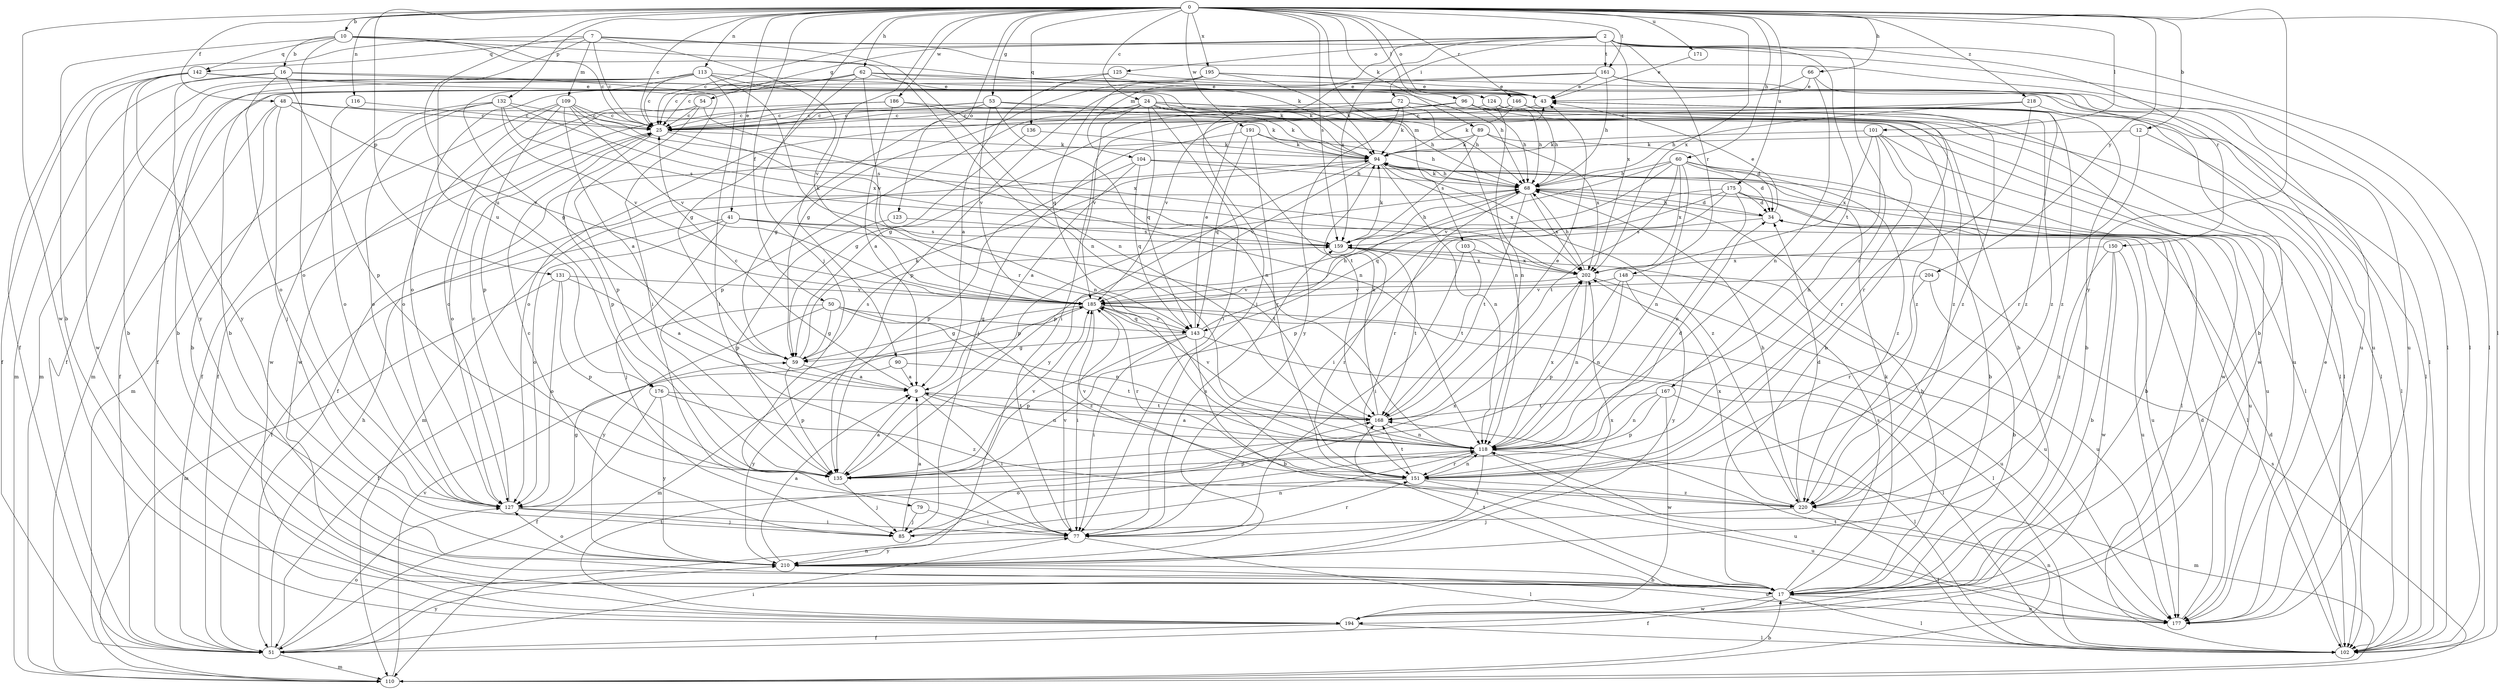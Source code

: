 strict digraph  {
0;
2;
7;
9;
10;
12;
16;
17;
24;
25;
34;
41;
43;
48;
50;
51;
53;
54;
59;
60;
62;
66;
68;
72;
77;
79;
85;
89;
90;
94;
96;
101;
102;
103;
104;
109;
110;
113;
116;
118;
123;
124;
125;
127;
131;
132;
135;
136;
142;
143;
146;
148;
150;
151;
159;
161;
167;
168;
171;
175;
176;
177;
185;
186;
191;
194;
195;
202;
204;
210;
218;
220;
0 -> 10  [label=b];
0 -> 12  [label=b];
0 -> 24  [label=c];
0 -> 25  [label=c];
0 -> 41  [label=e];
0 -> 48  [label=f];
0 -> 50  [label=f];
0 -> 53  [label=g];
0 -> 60  [label=h];
0 -> 62  [label=h];
0 -> 66  [label=h];
0 -> 79  [label=j];
0 -> 89  [label=k];
0 -> 90  [label=k];
0 -> 96  [label=l];
0 -> 101  [label=l];
0 -> 102  [label=l];
0 -> 103  [label=m];
0 -> 113  [label=n];
0 -> 116  [label=n];
0 -> 123  [label=o];
0 -> 124  [label=o];
0 -> 131  [label=p];
0 -> 132  [label=p];
0 -> 136  [label=q];
0 -> 146  [label=r];
0 -> 159  [label=s];
0 -> 161  [label=t];
0 -> 171  [label=u];
0 -> 175  [label=u];
0 -> 176  [label=u];
0 -> 186  [label=w];
0 -> 191  [label=w];
0 -> 194  [label=w];
0 -> 195  [label=x];
0 -> 202  [label=x];
0 -> 204  [label=y];
0 -> 210  [label=y];
0 -> 218  [label=z];
2 -> 25  [label=c];
2 -> 54  [label=g];
2 -> 72  [label=i];
2 -> 102  [label=l];
2 -> 104  [label=m];
2 -> 125  [label=o];
2 -> 148  [label=r];
2 -> 150  [label=r];
2 -> 151  [label=r];
2 -> 159  [label=s];
2 -> 161  [label=t];
2 -> 167  [label=t];
2 -> 202  [label=x];
7 -> 25  [label=c];
7 -> 51  [label=f];
7 -> 102  [label=l];
7 -> 109  [label=m];
7 -> 118  [label=n];
7 -> 142  [label=q];
7 -> 176  [label=u];
7 -> 185  [label=v];
9 -> 25  [label=c];
9 -> 77  [label=i];
9 -> 118  [label=n];
9 -> 168  [label=t];
10 -> 16  [label=b];
10 -> 17  [label=b];
10 -> 25  [label=c];
10 -> 94  [label=k];
10 -> 102  [label=l];
10 -> 118  [label=n];
10 -> 127  [label=o];
10 -> 142  [label=q];
12 -> 94  [label=k];
12 -> 102  [label=l];
12 -> 151  [label=r];
16 -> 43  [label=e];
16 -> 77  [label=i];
16 -> 110  [label=m];
16 -> 127  [label=o];
16 -> 135  [label=p];
16 -> 210  [label=y];
17 -> 51  [label=f];
17 -> 68  [label=h];
17 -> 94  [label=k];
17 -> 102  [label=l];
17 -> 159  [label=s];
17 -> 168  [label=t];
17 -> 177  [label=u];
17 -> 194  [label=w];
24 -> 17  [label=b];
24 -> 25  [label=c];
24 -> 68  [label=h];
24 -> 77  [label=i];
24 -> 94  [label=k];
24 -> 135  [label=p];
24 -> 143  [label=q];
24 -> 168  [label=t];
24 -> 185  [label=v];
24 -> 220  [label=z];
25 -> 94  [label=k];
25 -> 118  [label=n];
25 -> 127  [label=o];
25 -> 135  [label=p];
34 -> 43  [label=e];
34 -> 68  [label=h];
34 -> 159  [label=s];
41 -> 51  [label=f];
41 -> 85  [label=j];
41 -> 127  [label=o];
41 -> 159  [label=s];
41 -> 168  [label=t];
41 -> 177  [label=u];
43 -> 25  [label=c];
43 -> 220  [label=z];
48 -> 17  [label=b];
48 -> 25  [label=c];
48 -> 51  [label=f];
48 -> 85  [label=j];
48 -> 177  [label=u];
48 -> 185  [label=v];
50 -> 51  [label=f];
50 -> 59  [label=g];
50 -> 118  [label=n];
50 -> 143  [label=q];
50 -> 210  [label=y];
50 -> 220  [label=z];
51 -> 68  [label=h];
51 -> 77  [label=i];
51 -> 110  [label=m];
51 -> 118  [label=n];
51 -> 127  [label=o];
51 -> 210  [label=y];
53 -> 25  [label=c];
53 -> 51  [label=f];
53 -> 59  [label=g];
53 -> 68  [label=h];
53 -> 102  [label=l];
53 -> 118  [label=n];
53 -> 185  [label=v];
54 -> 25  [label=c];
54 -> 118  [label=n];
54 -> 127  [label=o];
54 -> 135  [label=p];
59 -> 9  [label=a];
59 -> 94  [label=k];
59 -> 135  [label=p];
59 -> 159  [label=s];
60 -> 17  [label=b];
60 -> 34  [label=d];
60 -> 68  [label=h];
60 -> 118  [label=n];
60 -> 135  [label=p];
60 -> 168  [label=t];
60 -> 185  [label=v];
60 -> 202  [label=x];
60 -> 220  [label=z];
62 -> 17  [label=b];
62 -> 25  [label=c];
62 -> 43  [label=e];
62 -> 59  [label=g];
62 -> 68  [label=h];
62 -> 94  [label=k];
62 -> 110  [label=m];
62 -> 185  [label=v];
66 -> 43  [label=e];
66 -> 118  [label=n];
66 -> 135  [label=p];
66 -> 177  [label=u];
68 -> 34  [label=d];
68 -> 94  [label=k];
68 -> 102  [label=l];
68 -> 135  [label=p];
68 -> 151  [label=r];
68 -> 168  [label=t];
68 -> 202  [label=x];
72 -> 25  [label=c];
72 -> 59  [label=g];
72 -> 94  [label=k];
72 -> 102  [label=l];
72 -> 118  [label=n];
72 -> 194  [label=w];
72 -> 210  [label=y];
77 -> 102  [label=l];
77 -> 151  [label=r];
77 -> 159  [label=s];
77 -> 185  [label=v];
77 -> 210  [label=y];
79 -> 77  [label=i];
79 -> 85  [label=j];
85 -> 9  [label=a];
85 -> 25  [label=c];
85 -> 118  [label=n];
85 -> 202  [label=x];
89 -> 34  [label=d];
89 -> 51  [label=f];
89 -> 94  [label=k];
89 -> 159  [label=s];
89 -> 202  [label=x];
90 -> 9  [label=a];
90 -> 168  [label=t];
90 -> 210  [label=y];
94 -> 68  [label=h];
94 -> 102  [label=l];
94 -> 110  [label=m];
94 -> 118  [label=n];
94 -> 185  [label=v];
94 -> 202  [label=x];
94 -> 210  [label=y];
94 -> 220  [label=z];
96 -> 17  [label=b];
96 -> 25  [label=c];
96 -> 68  [label=h];
96 -> 77  [label=i];
96 -> 102  [label=l];
96 -> 127  [label=o];
96 -> 220  [label=z];
101 -> 94  [label=k];
101 -> 102  [label=l];
101 -> 118  [label=n];
101 -> 151  [label=r];
101 -> 194  [label=w];
101 -> 202  [label=x];
102 -> 34  [label=d];
103 -> 77  [label=i];
103 -> 168  [label=t];
103 -> 202  [label=x];
104 -> 9  [label=a];
104 -> 68  [label=h];
104 -> 135  [label=p];
104 -> 143  [label=q];
104 -> 177  [label=u];
109 -> 9  [label=a];
109 -> 25  [label=c];
109 -> 51  [label=f];
109 -> 127  [label=o];
109 -> 135  [label=p];
109 -> 159  [label=s];
109 -> 185  [label=v];
109 -> 202  [label=x];
110 -> 17  [label=b];
110 -> 118  [label=n];
110 -> 159  [label=s];
110 -> 185  [label=v];
113 -> 17  [label=b];
113 -> 25  [label=c];
113 -> 43  [label=e];
113 -> 51  [label=f];
113 -> 59  [label=g];
113 -> 77  [label=i];
113 -> 94  [label=k];
113 -> 110  [label=m];
113 -> 151  [label=r];
116 -> 25  [label=c];
116 -> 127  [label=o];
118 -> 9  [label=a];
118 -> 34  [label=d];
118 -> 77  [label=i];
118 -> 110  [label=m];
118 -> 135  [label=p];
118 -> 151  [label=r];
118 -> 177  [label=u];
118 -> 202  [label=x];
123 -> 135  [label=p];
123 -> 159  [label=s];
124 -> 25  [label=c];
124 -> 68  [label=h];
124 -> 118  [label=n];
124 -> 220  [label=z];
125 -> 9  [label=a];
125 -> 43  [label=e];
125 -> 127  [label=o];
127 -> 25  [label=c];
127 -> 59  [label=g];
127 -> 77  [label=i];
127 -> 85  [label=j];
131 -> 9  [label=a];
131 -> 110  [label=m];
131 -> 127  [label=o];
131 -> 135  [label=p];
131 -> 185  [label=v];
132 -> 25  [label=c];
132 -> 110  [label=m];
132 -> 127  [label=o];
132 -> 159  [label=s];
132 -> 185  [label=v];
132 -> 194  [label=w];
132 -> 202  [label=x];
135 -> 9  [label=a];
135 -> 85  [label=j];
135 -> 185  [label=v];
136 -> 59  [label=g];
136 -> 94  [label=k];
142 -> 17  [label=b];
142 -> 43  [label=e];
142 -> 51  [label=f];
142 -> 102  [label=l];
142 -> 194  [label=w];
142 -> 210  [label=y];
143 -> 17  [label=b];
143 -> 43  [label=e];
143 -> 59  [label=g];
143 -> 68  [label=h];
143 -> 77  [label=i];
143 -> 102  [label=l];
143 -> 135  [label=p];
143 -> 185  [label=v];
146 -> 17  [label=b];
146 -> 25  [label=c];
146 -> 68  [label=h];
146 -> 94  [label=k];
146 -> 185  [label=v];
146 -> 220  [label=z];
148 -> 118  [label=n];
148 -> 135  [label=p];
148 -> 177  [label=u];
148 -> 185  [label=v];
148 -> 210  [label=y];
150 -> 17  [label=b];
150 -> 177  [label=u];
150 -> 194  [label=w];
150 -> 202  [label=x];
150 -> 220  [label=z];
151 -> 118  [label=n];
151 -> 127  [label=o];
151 -> 168  [label=t];
151 -> 177  [label=u];
151 -> 185  [label=v];
151 -> 220  [label=z];
159 -> 68  [label=h];
159 -> 94  [label=k];
159 -> 151  [label=r];
159 -> 168  [label=t];
159 -> 202  [label=x];
161 -> 17  [label=b];
161 -> 43  [label=e];
161 -> 59  [label=g];
161 -> 68  [label=h];
161 -> 77  [label=i];
161 -> 177  [label=u];
167 -> 102  [label=l];
167 -> 118  [label=n];
167 -> 135  [label=p];
167 -> 168  [label=t];
167 -> 194  [label=w];
168 -> 43  [label=e];
168 -> 94  [label=k];
168 -> 118  [label=n];
168 -> 185  [label=v];
171 -> 43  [label=e];
175 -> 17  [label=b];
175 -> 34  [label=d];
175 -> 77  [label=i];
175 -> 118  [label=n];
175 -> 135  [label=p];
175 -> 143  [label=q];
175 -> 177  [label=u];
176 -> 51  [label=f];
176 -> 168  [label=t];
176 -> 210  [label=y];
176 -> 220  [label=z];
177 -> 34  [label=d];
177 -> 43  [label=e];
177 -> 168  [label=t];
185 -> 59  [label=g];
185 -> 77  [label=i];
185 -> 102  [label=l];
185 -> 110  [label=m];
185 -> 143  [label=q];
185 -> 151  [label=r];
185 -> 177  [label=u];
186 -> 9  [label=a];
186 -> 25  [label=c];
186 -> 94  [label=k];
186 -> 194  [label=w];
186 -> 220  [label=z];
191 -> 68  [label=h];
191 -> 85  [label=j];
191 -> 94  [label=k];
191 -> 143  [label=q];
191 -> 151  [label=r];
194 -> 51  [label=f];
194 -> 102  [label=l];
194 -> 168  [label=t];
195 -> 25  [label=c];
195 -> 43  [label=e];
195 -> 51  [label=f];
195 -> 94  [label=k];
195 -> 143  [label=q];
195 -> 177  [label=u];
202 -> 68  [label=h];
202 -> 118  [label=n];
202 -> 177  [label=u];
202 -> 185  [label=v];
204 -> 17  [label=b];
204 -> 151  [label=r];
204 -> 185  [label=v];
210 -> 9  [label=a];
210 -> 17  [label=b];
210 -> 127  [label=o];
210 -> 177  [label=u];
210 -> 202  [label=x];
218 -> 25  [label=c];
218 -> 68  [label=h];
218 -> 102  [label=l];
218 -> 151  [label=r];
220 -> 34  [label=d];
220 -> 68  [label=h];
220 -> 85  [label=j];
220 -> 102  [label=l];
220 -> 202  [label=x];
}
